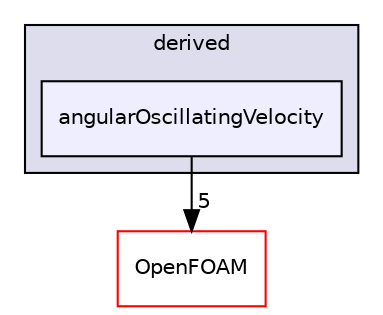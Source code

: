 digraph "src/fvMotionSolver/pointPatchFields/derived/angularOscillatingVelocity" {
  bgcolor=transparent;
  compound=true
  node [ fontsize="10", fontname="Helvetica"];
  edge [ labelfontsize="10", labelfontname="Helvetica"];
  subgraph clusterdir_afe439a792340c5c5371397d2612bb80 {
    graph [ bgcolor="#ddddee", pencolor="black", label="derived" fontname="Helvetica", fontsize="10", URL="dir_afe439a792340c5c5371397d2612bb80.html"]
  dir_05d3dfd04b5b974534fc3e2fcd9d1595 [shape=box, label="angularOscillatingVelocity", style="filled", fillcolor="#eeeeff", pencolor="black", URL="dir_05d3dfd04b5b974534fc3e2fcd9d1595.html"];
  }
  dir_c5473ff19b20e6ec4dfe5c310b3778a8 [shape=box label="OpenFOAM" color="red" URL="dir_c5473ff19b20e6ec4dfe5c310b3778a8.html"];
  dir_05d3dfd04b5b974534fc3e2fcd9d1595->dir_c5473ff19b20e6ec4dfe5c310b3778a8 [headlabel="5", labeldistance=1.5 headhref="dir_001362_001950.html"];
}
